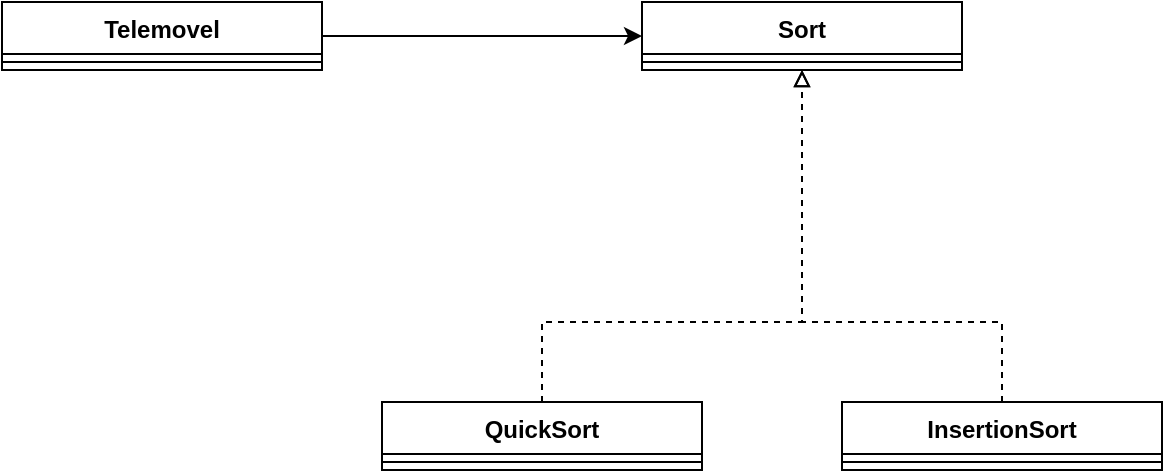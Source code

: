 <mxfile version="21.3.3" type="device">
  <diagram name="Página-1" id="iSK996JJ00iX3xG8KLi9">
    <mxGraphModel dx="1050" dy="579" grid="1" gridSize="10" guides="1" tooltips="1" connect="1" arrows="1" fold="1" page="1" pageScale="1" pageWidth="1169" pageHeight="827" math="0" shadow="0">
      <root>
        <mxCell id="0" />
        <mxCell id="1" parent="0" />
        <mxCell id="-biWbJy7x30yk33UAOYa-9" style="edgeStyle=orthogonalEdgeStyle;rounded=0;orthogonalLoop=1;jettySize=auto;html=1;" parent="1" source="-biWbJy7x30yk33UAOYa-1" target="-biWbJy7x30yk33UAOYa-5" edge="1">
          <mxGeometry relative="1" as="geometry" />
        </mxCell>
        <mxCell id="-biWbJy7x30yk33UAOYa-1" value="Telemovel" style="swimlane;fontStyle=1;align=center;verticalAlign=top;childLayout=stackLayout;horizontal=1;startSize=26;horizontalStack=0;resizeParent=1;resizeParentMax=0;resizeLast=0;collapsible=1;marginBottom=0;whiteSpace=wrap;html=1;" parent="1" vertex="1">
          <mxGeometry x="220" y="230" width="160" height="34" as="geometry" />
        </mxCell>
        <mxCell id="-biWbJy7x30yk33UAOYa-3" value="" style="line;strokeWidth=1;fillColor=none;align=left;verticalAlign=middle;spacingTop=-1;spacingLeft=3;spacingRight=3;rotatable=0;labelPosition=right;points=[];portConstraint=eastwest;strokeColor=inherit;" parent="-biWbJy7x30yk33UAOYa-1" vertex="1">
          <mxGeometry y="26" width="160" height="8" as="geometry" />
        </mxCell>
        <mxCell id="-biWbJy7x30yk33UAOYa-5" value="Sort" style="swimlane;fontStyle=1;align=center;verticalAlign=top;childLayout=stackLayout;horizontal=1;startSize=26;horizontalStack=0;resizeParent=1;resizeParentMax=0;resizeLast=0;collapsible=1;marginBottom=0;whiteSpace=wrap;html=1;" parent="1" vertex="1">
          <mxGeometry x="540" y="230" width="160" height="34" as="geometry" />
        </mxCell>
        <mxCell id="-biWbJy7x30yk33UAOYa-7" value="" style="line;strokeWidth=1;fillColor=none;align=left;verticalAlign=middle;spacingTop=-1;spacingLeft=3;spacingRight=3;rotatable=0;labelPosition=right;points=[];portConstraint=eastwest;strokeColor=inherit;" parent="-biWbJy7x30yk33UAOYa-5" vertex="1">
          <mxGeometry y="26" width="160" height="8" as="geometry" />
        </mxCell>
        <mxCell id="-biWbJy7x30yk33UAOYa-27" style="edgeStyle=orthogonalEdgeStyle;rounded=0;orthogonalLoop=1;jettySize=auto;html=1;dashed=1;endArrow=block;endFill=0;" parent="1" source="-biWbJy7x30yk33UAOYa-10" target="-biWbJy7x30yk33UAOYa-5" edge="1">
          <mxGeometry relative="1" as="geometry">
            <Array as="points">
              <mxPoint x="490" y="390" />
              <mxPoint x="620" y="390" />
            </Array>
          </mxGeometry>
        </mxCell>
        <mxCell id="-biWbJy7x30yk33UAOYa-10" value="QuickSort" style="swimlane;fontStyle=1;align=center;verticalAlign=top;childLayout=stackLayout;horizontal=1;startSize=26;horizontalStack=0;resizeParent=1;resizeParentMax=0;resizeLast=0;collapsible=1;marginBottom=0;whiteSpace=wrap;html=1;" parent="1" vertex="1">
          <mxGeometry x="410" y="430" width="160" height="34" as="geometry" />
        </mxCell>
        <mxCell id="-biWbJy7x30yk33UAOYa-12" value="" style="line;strokeWidth=1;fillColor=none;align=left;verticalAlign=middle;spacingTop=-1;spacingLeft=3;spacingRight=3;rotatable=0;labelPosition=right;points=[];portConstraint=eastwest;strokeColor=inherit;" parent="-biWbJy7x30yk33UAOYa-10" vertex="1">
          <mxGeometry y="26" width="160" height="8" as="geometry" />
        </mxCell>
        <mxCell id="-biWbJy7x30yk33UAOYa-28" style="edgeStyle=orthogonalEdgeStyle;rounded=0;orthogonalLoop=1;jettySize=auto;html=1;dashed=1;endArrow=block;endFill=0;" parent="1" source="-biWbJy7x30yk33UAOYa-14" target="-biWbJy7x30yk33UAOYa-5" edge="1">
          <mxGeometry relative="1" as="geometry">
            <Array as="points">
              <mxPoint x="720" y="390" />
              <mxPoint x="620" y="390" />
            </Array>
          </mxGeometry>
        </mxCell>
        <mxCell id="-biWbJy7x30yk33UAOYa-14" value="InsertionSort" style="swimlane;fontStyle=1;align=center;verticalAlign=top;childLayout=stackLayout;horizontal=1;startSize=26;horizontalStack=0;resizeParent=1;resizeParentMax=0;resizeLast=0;collapsible=1;marginBottom=0;whiteSpace=wrap;html=1;" parent="1" vertex="1">
          <mxGeometry x="640" y="430" width="160" height="34" as="geometry" />
        </mxCell>
        <mxCell id="-biWbJy7x30yk33UAOYa-16" value="" style="line;strokeWidth=1;fillColor=none;align=left;verticalAlign=middle;spacingTop=-1;spacingLeft=3;spacingRight=3;rotatable=0;labelPosition=right;points=[];portConstraint=eastwest;strokeColor=inherit;" parent="-biWbJy7x30yk33UAOYa-14" vertex="1">
          <mxGeometry y="26" width="160" height="8" as="geometry" />
        </mxCell>
      </root>
    </mxGraphModel>
  </diagram>
</mxfile>
